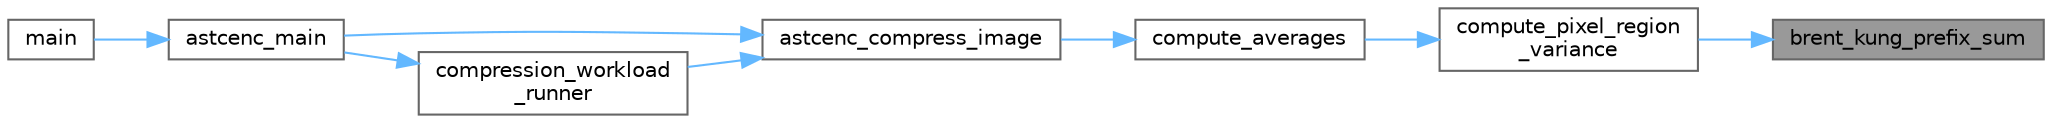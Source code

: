 digraph "brent_kung_prefix_sum"
{
 // LATEX_PDF_SIZE
  bgcolor="transparent";
  edge [fontname=Helvetica,fontsize=10,labelfontname=Helvetica,labelfontsize=10];
  node [fontname=Helvetica,fontsize=10,shape=box,height=0.2,width=0.4];
  rankdir="RL";
  Node1 [id="Node000001",label="brent_kung_prefix_sum",height=0.2,width=0.4,color="gray40", fillcolor="grey60", style="filled", fontcolor="black",tooltip="Functions to calculate variance per component in a NxN footprint."];
  Node1 -> Node2 [id="edge8_Node000001_Node000002",dir="back",color="steelblue1",style="solid",tooltip=" "];
  Node2 [id="Node000002",label="compute_pixel_region\l_variance",height=0.2,width=0.4,color="grey40", fillcolor="white", style="filled",URL="$astcenc__compute__variance_8cpp.html#a8cd8e456dcff495dba9b6666be024007",tooltip="Compute averages for a pixel region."];
  Node2 -> Node3 [id="edge9_Node000002_Node000003",dir="back",color="steelblue1",style="solid",tooltip=" "];
  Node3 [id="Node000003",label="compute_averages",height=0.2,width=0.4,color="grey40", fillcolor="white", style="filled",URL="$astcenc__entry_8cpp.html#abb4b489d57171cfb1ebe0be7d24ef1d9",tooltip="Compute regional averages in an image."];
  Node3 -> Node4 [id="edge10_Node000003_Node000004",dir="back",color="steelblue1",style="solid",tooltip=" "];
  Node4 [id="Node000004",label="astcenc_compress_image",height=0.2,width=0.4,color="grey40", fillcolor="white", style="filled",URL="$astcenc__entry_8cpp.html#ad762aa055eed75156c99309158a40e90",tooltip="Compress an image."];
  Node4 -> Node5 [id="edge11_Node000004_Node000005",dir="back",color="steelblue1",style="solid",tooltip=" "];
  Node5 [id="Node000005",label="astcenc_main",height=0.2,width=0.4,color="grey40", fillcolor="white", style="filled",URL="$astcenccli__toplevel_8cpp.html#a073d18880f24fd648661b01d2e20340e",tooltip="Application entry point."];
  Node5 -> Node6 [id="edge12_Node000005_Node000006",dir="back",color="steelblue1",style="solid",tooltip=" "];
  Node6 [id="Node000006",label="main",height=0.2,width=0.4,color="grey40", fillcolor="white", style="filled",URL="$astcenccli__entry_8cpp.html#a3c04138a5bfe5d72780bb7e82a18e627",tooltip=" "];
  Node4 -> Node7 [id="edge13_Node000004_Node000007",dir="back",color="steelblue1",style="solid",tooltip=" "];
  Node7 [id="Node000007",label="compression_workload\l_runner",height=0.2,width=0.4,color="grey40", fillcolor="white", style="filled",URL="$astcenccli__toplevel_8cpp.html#a57bafe66bbd689a53aad2d190fe7a3fa",tooltip="Runner callback function for a compression worker thread."];
  Node7 -> Node5 [id="edge14_Node000007_Node000005",dir="back",color="steelblue1",style="solid",tooltip=" "];
}
